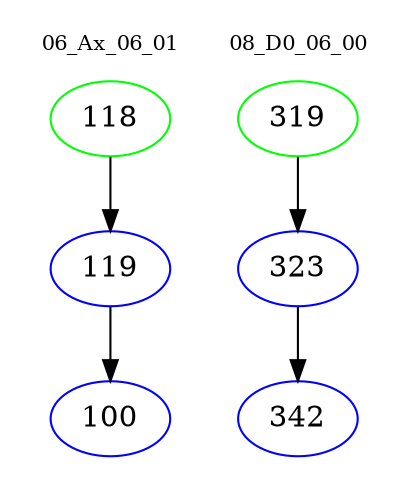 digraph{
subgraph cluster_0 {
color = white
label = "06_Ax_06_01";
fontsize=10;
T0_118 [label="118", color="green"]
T0_118 -> T0_119 [color="black"]
T0_119 [label="119", color="blue"]
T0_119 -> T0_100 [color="black"]
T0_100 [label="100", color="blue"]
}
subgraph cluster_1 {
color = white
label = "08_D0_06_00";
fontsize=10;
T1_319 [label="319", color="green"]
T1_319 -> T1_323 [color="black"]
T1_323 [label="323", color="blue"]
T1_323 -> T1_342 [color="black"]
T1_342 [label="342", color="blue"]
}
}
